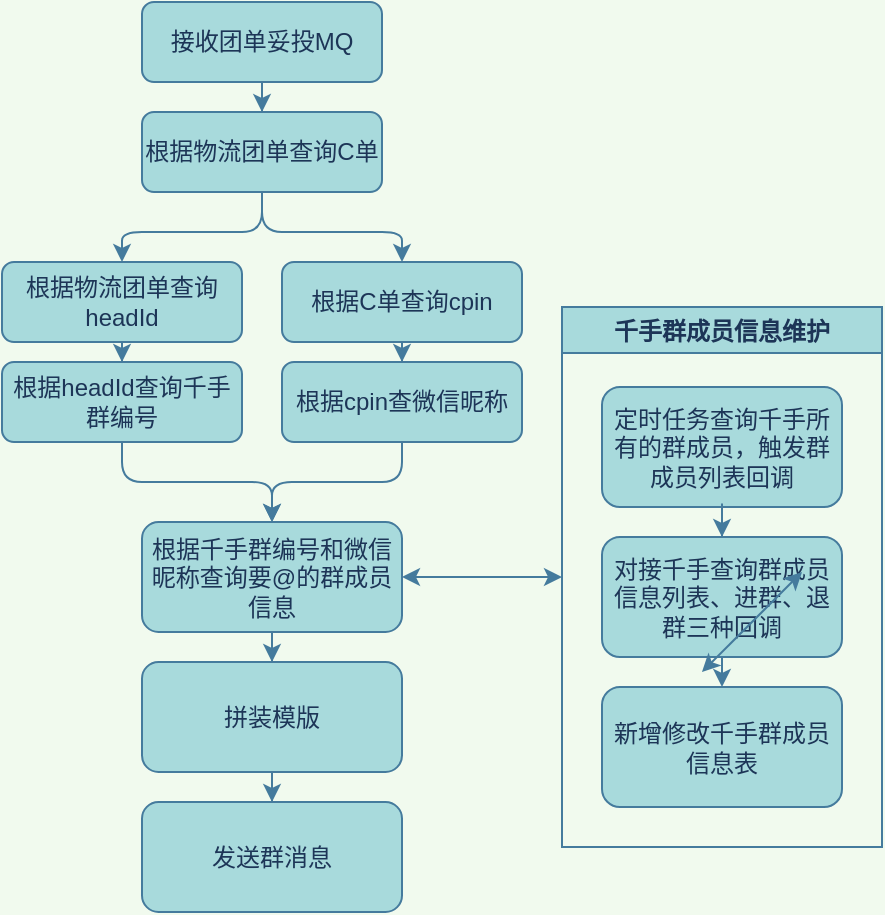<mxfile version="16.4.5" type="github">
  <diagram id="C5RBs43oDa-KdzZeNtuy" name="Page-1">
    <mxGraphModel dx="1298" dy="809" grid="1" gridSize="10" guides="1" tooltips="1" connect="1" arrows="1" fold="1" page="1" pageScale="1" pageWidth="827" pageHeight="1169" background="#F1FAEE" math="0" shadow="0">
      <root>
        <mxCell id="WIyWlLk6GJQsqaUBKTNV-0" />
        <mxCell id="WIyWlLk6GJQsqaUBKTNV-1" parent="WIyWlLk6GJQsqaUBKTNV-0" />
        <mxCell id="3FMjM7pCY8h0ESjjnFQf-5" value="" style="edgeStyle=orthogonalEdgeStyle;rounded=0;orthogonalLoop=1;jettySize=auto;html=1;entryX=0.5;entryY=0;entryDx=0;entryDy=0;labelBackgroundColor=#F1FAEE;strokeColor=#457B9D;fontColor=#1D3557;" edge="1" parent="WIyWlLk6GJQsqaUBKTNV-1" source="WIyWlLk6GJQsqaUBKTNV-3" target="WIyWlLk6GJQsqaUBKTNV-7">
          <mxGeometry relative="1" as="geometry">
            <mxPoint x="440" y="170" as="targetPoint" />
          </mxGeometry>
        </mxCell>
        <mxCell id="WIyWlLk6GJQsqaUBKTNV-3" value="接收团单妥投MQ" style="rounded=1;whiteSpace=wrap;html=1;fontSize=12;glass=0;strokeWidth=1;shadow=0;fillColor=#A8DADC;strokeColor=#457B9D;fontColor=#1D3557;" parent="WIyWlLk6GJQsqaUBKTNV-1" vertex="1">
          <mxGeometry x="190" y="110" width="120" height="40" as="geometry" />
        </mxCell>
        <mxCell id="3FMjM7pCY8h0ESjjnFQf-16" value="" style="edgeStyle=orthogonalEdgeStyle;curved=0;rounded=1;sketch=0;orthogonalLoop=1;jettySize=auto;html=1;fontColor=#1D3557;strokeColor=#457B9D;fillColor=#A8DADC;" edge="1" parent="WIyWlLk6GJQsqaUBKTNV-1" source="WIyWlLk6GJQsqaUBKTNV-7" target="3FMjM7pCY8h0ESjjnFQf-15">
          <mxGeometry relative="1" as="geometry" />
        </mxCell>
        <mxCell id="3FMjM7pCY8h0ESjjnFQf-18" value="" style="edgeStyle=orthogonalEdgeStyle;curved=0;rounded=1;sketch=0;orthogonalLoop=1;jettySize=auto;html=1;fontColor=#1D3557;strokeColor=#457B9D;fillColor=#A8DADC;" edge="1" parent="WIyWlLk6GJQsqaUBKTNV-1" source="WIyWlLk6GJQsqaUBKTNV-7" target="3FMjM7pCY8h0ESjjnFQf-17">
          <mxGeometry relative="1" as="geometry" />
        </mxCell>
        <mxCell id="WIyWlLk6GJQsqaUBKTNV-7" value="根据物流团单查询C单" style="rounded=1;whiteSpace=wrap;html=1;fontSize=12;glass=0;strokeWidth=1;shadow=0;fillColor=#A8DADC;strokeColor=#457B9D;fontColor=#1D3557;" parent="WIyWlLk6GJQsqaUBKTNV-1" vertex="1">
          <mxGeometry x="190" y="165" width="120" height="40" as="geometry" />
        </mxCell>
        <mxCell id="3FMjM7pCY8h0ESjjnFQf-23" value="" style="edgeStyle=orthogonalEdgeStyle;curved=0;rounded=1;sketch=0;orthogonalLoop=1;jettySize=auto;html=1;fontColor=#1D3557;strokeColor=#457B9D;fillColor=#A8DADC;" edge="1" parent="WIyWlLk6GJQsqaUBKTNV-1" source="3FMjM7pCY8h0ESjjnFQf-15" target="3FMjM7pCY8h0ESjjnFQf-22">
          <mxGeometry relative="1" as="geometry" />
        </mxCell>
        <mxCell id="3FMjM7pCY8h0ESjjnFQf-15" value="根据物流团单查询headId" style="rounded=1;whiteSpace=wrap;html=1;fontSize=12;glass=0;strokeWidth=1;shadow=0;fillColor=#A8DADC;strokeColor=#457B9D;fontColor=#1D3557;" vertex="1" parent="WIyWlLk6GJQsqaUBKTNV-1">
          <mxGeometry x="120" y="240" width="120" height="40" as="geometry" />
        </mxCell>
        <mxCell id="3FMjM7pCY8h0ESjjnFQf-20" value="" style="edgeStyle=orthogonalEdgeStyle;curved=0;rounded=1;sketch=0;orthogonalLoop=1;jettySize=auto;html=1;fontColor=#1D3557;strokeColor=#457B9D;fillColor=#A8DADC;" edge="1" parent="WIyWlLk6GJQsqaUBKTNV-1" source="3FMjM7pCY8h0ESjjnFQf-17" target="3FMjM7pCY8h0ESjjnFQf-19">
          <mxGeometry relative="1" as="geometry" />
        </mxCell>
        <mxCell id="3FMjM7pCY8h0ESjjnFQf-17" value="根据C单查询cpin" style="rounded=1;whiteSpace=wrap;html=1;fontSize=12;glass=0;strokeWidth=1;shadow=0;fillColor=#A8DADC;strokeColor=#457B9D;fontColor=#1D3557;" vertex="1" parent="WIyWlLk6GJQsqaUBKTNV-1">
          <mxGeometry x="260" y="240" width="120" height="40" as="geometry" />
        </mxCell>
        <mxCell id="3FMjM7pCY8h0ESjjnFQf-26" value="" style="edgeStyle=orthogonalEdgeStyle;curved=0;rounded=1;sketch=0;orthogonalLoop=1;jettySize=auto;html=1;fontColor=#1D3557;strokeColor=#457B9D;fillColor=#A8DADC;" edge="1" parent="WIyWlLk6GJQsqaUBKTNV-1" source="3FMjM7pCY8h0ESjjnFQf-19" target="3FMjM7pCY8h0ESjjnFQf-24">
          <mxGeometry relative="1" as="geometry" />
        </mxCell>
        <mxCell id="3FMjM7pCY8h0ESjjnFQf-19" value="根据cpin查微信昵称" style="rounded=1;whiteSpace=wrap;html=1;fontSize=12;glass=0;strokeWidth=1;shadow=0;fillColor=#A8DADC;strokeColor=#457B9D;fontColor=#1D3557;" vertex="1" parent="WIyWlLk6GJQsqaUBKTNV-1">
          <mxGeometry x="260" y="290" width="120" height="40" as="geometry" />
        </mxCell>
        <mxCell id="3FMjM7pCY8h0ESjjnFQf-25" value="" style="edgeStyle=orthogonalEdgeStyle;curved=0;rounded=1;sketch=0;orthogonalLoop=1;jettySize=auto;html=1;fontColor=#1D3557;strokeColor=#457B9D;fillColor=#A8DADC;" edge="1" parent="WIyWlLk6GJQsqaUBKTNV-1" source="3FMjM7pCY8h0ESjjnFQf-22" target="3FMjM7pCY8h0ESjjnFQf-24">
          <mxGeometry relative="1" as="geometry" />
        </mxCell>
        <mxCell id="3FMjM7pCY8h0ESjjnFQf-22" value="根据headId查询千手群编号" style="rounded=1;whiteSpace=wrap;html=1;fontSize=12;glass=0;strokeWidth=1;shadow=0;fillColor=#A8DADC;strokeColor=#457B9D;fontColor=#1D3557;" vertex="1" parent="WIyWlLk6GJQsqaUBKTNV-1">
          <mxGeometry x="120" y="290" width="120" height="40" as="geometry" />
        </mxCell>
        <mxCell id="3FMjM7pCY8h0ESjjnFQf-28" value="" style="edgeStyle=orthogonalEdgeStyle;curved=0;rounded=1;sketch=0;orthogonalLoop=1;jettySize=auto;html=1;fontColor=#1D3557;strokeColor=#457B9D;fillColor=#A8DADC;" edge="1" parent="WIyWlLk6GJQsqaUBKTNV-1" source="3FMjM7pCY8h0ESjjnFQf-24" target="3FMjM7pCY8h0ESjjnFQf-27">
          <mxGeometry relative="1" as="geometry" />
        </mxCell>
        <mxCell id="3FMjM7pCY8h0ESjjnFQf-24" value="根据千手群编号和微信昵称查询要@的群成员信息" style="rounded=1;whiteSpace=wrap;html=1;fontSize=12;glass=0;strokeWidth=1;shadow=0;fillColor=#A8DADC;strokeColor=#457B9D;fontColor=#1D3557;" vertex="1" parent="WIyWlLk6GJQsqaUBKTNV-1">
          <mxGeometry x="190" y="370" width="130" height="55" as="geometry" />
        </mxCell>
        <mxCell id="3FMjM7pCY8h0ESjjnFQf-32" value="" style="edgeStyle=orthogonalEdgeStyle;curved=0;rounded=1;sketch=0;orthogonalLoop=1;jettySize=auto;html=1;fontColor=#1D3557;strokeColor=#457B9D;fillColor=#A8DADC;" edge="1" parent="WIyWlLk6GJQsqaUBKTNV-1" source="3FMjM7pCY8h0ESjjnFQf-27" target="3FMjM7pCY8h0ESjjnFQf-31">
          <mxGeometry relative="1" as="geometry" />
        </mxCell>
        <mxCell id="3FMjM7pCY8h0ESjjnFQf-27" value="拼装模版" style="rounded=1;whiteSpace=wrap;html=1;fontSize=12;glass=0;strokeWidth=1;shadow=0;fillColor=#A8DADC;strokeColor=#457B9D;fontColor=#1D3557;" vertex="1" parent="WIyWlLk6GJQsqaUBKTNV-1">
          <mxGeometry x="190" y="440" width="130" height="55" as="geometry" />
        </mxCell>
        <mxCell id="3FMjM7pCY8h0ESjjnFQf-31" value="发送群消息" style="rounded=1;whiteSpace=wrap;html=1;fontSize=12;glass=0;strokeWidth=1;shadow=0;fillColor=#A8DADC;strokeColor=#457B9D;fontColor=#1D3557;" vertex="1" parent="WIyWlLk6GJQsqaUBKTNV-1">
          <mxGeometry x="190" y="510" width="130" height="55" as="geometry" />
        </mxCell>
        <mxCell id="3FMjM7pCY8h0ESjjnFQf-36" value="千手群成员信息维护" style="swimlane;rounded=0;sketch=0;fontColor=#1D3557;strokeColor=#457B9D;fillColor=#A8DADC;" vertex="1" parent="WIyWlLk6GJQsqaUBKTNV-1">
          <mxGeometry x="400" y="262.5" width="160" height="270" as="geometry" />
        </mxCell>
        <mxCell id="3FMjM7pCY8h0ESjjnFQf-7" value="新增修改千手群成员信息表" style="rounded=1;whiteSpace=wrap;html=1;fillColor=#A8DADC;strokeColor=#457B9D;fontColor=#1D3557;" vertex="1" parent="3FMjM7pCY8h0ESjjnFQf-36">
          <mxGeometry x="20" y="190" width="120" height="60" as="geometry" />
        </mxCell>
        <mxCell id="3FMjM7pCY8h0ESjjnFQf-9" value="对接千手查询群成员信息列表、进群、退群三种回调" style="rounded=1;whiteSpace=wrap;html=1;fillColor=#A8DADC;strokeColor=#457B9D;fontColor=#1D3557;" vertex="1" parent="3FMjM7pCY8h0ESjjnFQf-36">
          <mxGeometry x="20" y="115" width="120" height="60" as="geometry" />
        </mxCell>
        <mxCell id="3FMjM7pCY8h0ESjjnFQf-10" style="edgeStyle=orthogonalEdgeStyle;curved=0;rounded=1;sketch=0;orthogonalLoop=1;jettySize=auto;html=1;entryX=0.5;entryY=0;entryDx=0;entryDy=0;fontColor=#1D3557;strokeColor=#457B9D;fillColor=#A8DADC;exitX=0.5;exitY=1;exitDx=0;exitDy=0;labelBackgroundColor=#F1FAEE;" edge="1" parent="3FMjM7pCY8h0ESjjnFQf-36" source="3FMjM7pCY8h0ESjjnFQf-9" target="3FMjM7pCY8h0ESjjnFQf-7">
          <mxGeometry relative="1" as="geometry" />
        </mxCell>
        <mxCell id="3FMjM7pCY8h0ESjjnFQf-6" value="定时任务查询千手所有的群成员，触发群成员列表回调" style="rounded=1;whiteSpace=wrap;html=1;fillColor=#A8DADC;strokeColor=#457B9D;fontColor=#1D3557;" vertex="1" parent="3FMjM7pCY8h0ESjjnFQf-36">
          <mxGeometry x="20" y="40" width="120" height="60" as="geometry" />
        </mxCell>
        <mxCell id="3FMjM7pCY8h0ESjjnFQf-8" value="" style="edgeStyle=orthogonalEdgeStyle;curved=0;rounded=1;sketch=0;orthogonalLoop=1;jettySize=auto;html=1;fontColor=#1D3557;strokeColor=#457B9D;fillColor=#A8DADC;entryX=0.5;entryY=0;entryDx=0;entryDy=0;labelBackgroundColor=#F1FAEE;" edge="1" parent="3FMjM7pCY8h0ESjjnFQf-36" source="3FMjM7pCY8h0ESjjnFQf-6" target="3FMjM7pCY8h0ESjjnFQf-9">
          <mxGeometry relative="1" as="geometry" />
        </mxCell>
        <mxCell id="3FMjM7pCY8h0ESjjnFQf-40" value="" style="endArrow=classic;startArrow=classic;html=1;rounded=1;sketch=0;fontColor=#1D3557;strokeColor=#457B9D;fillColor=#A8DADC;" edge="1" parent="WIyWlLk6GJQsqaUBKTNV-1">
          <mxGeometry width="50" height="50" relative="1" as="geometry">
            <mxPoint x="470" y="445" as="sourcePoint" />
            <mxPoint x="520" y="395" as="targetPoint" />
          </mxGeometry>
        </mxCell>
        <mxCell id="3FMjM7pCY8h0ESjjnFQf-41" value="" style="endArrow=classic;startArrow=classic;html=1;sketch=0;fontColor=#1D3557;strokeColor=#457B9D;fillColor=#A8DADC;entryX=1;entryY=0.5;entryDx=0;entryDy=0;exitX=0;exitY=0.5;exitDx=0;exitDy=0;edgeStyle=orthogonalEdgeStyle;" edge="1" parent="WIyWlLk6GJQsqaUBKTNV-1" source="3FMjM7pCY8h0ESjjnFQf-36" target="3FMjM7pCY8h0ESjjnFQf-24">
          <mxGeometry width="50" height="50" relative="1" as="geometry">
            <mxPoint x="430" y="450" as="sourcePoint" />
            <mxPoint x="340" y="530" as="targetPoint" />
          </mxGeometry>
        </mxCell>
      </root>
    </mxGraphModel>
  </diagram>
</mxfile>
